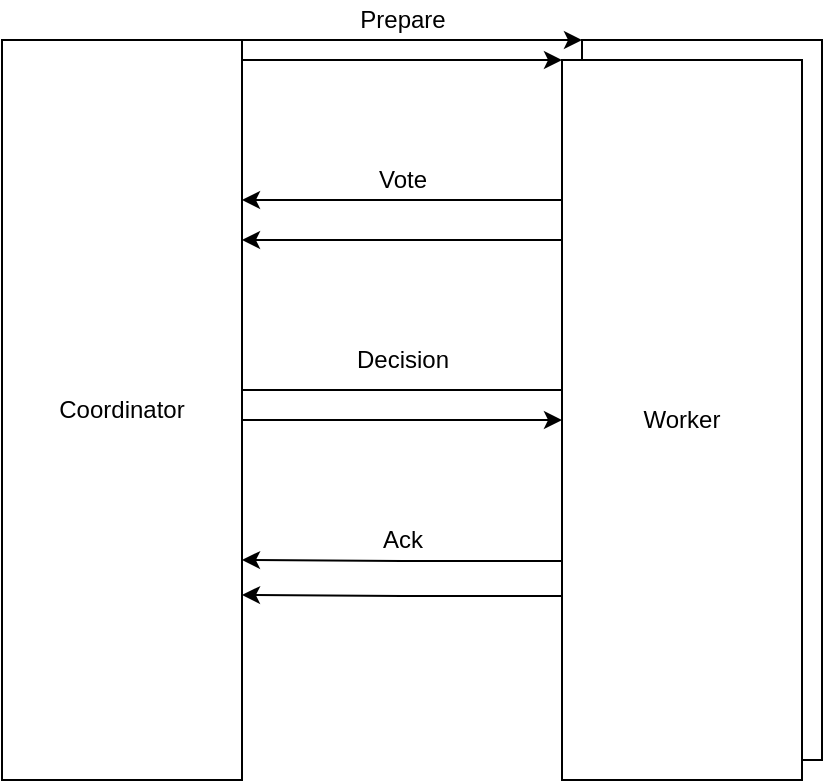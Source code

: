 <mxfile version="14.6.13" type="github">
  <diagram id="VtxqBn45QVyCYPJ42DAz" name="Page-1">
    <mxGraphModel dx="1095" dy="948" grid="1" gridSize="10" guides="1" tooltips="1" connect="1" arrows="1" fold="1" page="1" pageScale="1" pageWidth="827" pageHeight="1169" math="0" shadow="0">
      <root>
        <mxCell id="0" />
        <mxCell id="1" parent="0" />
        <mxCell id="zdSGInVf1k2tUkKo8DN2-6" style="edgeStyle=orthogonalEdgeStyle;rounded=0;orthogonalLoop=1;jettySize=auto;html=1;exitX=1;exitY=0;exitDx=0;exitDy=0;entryX=0;entryY=0;entryDx=0;entryDy=0;" edge="1" parent="1" source="zdSGInVf1k2tUkKo8DN2-1" target="zdSGInVf1k2tUkKo8DN2-2">
          <mxGeometry relative="1" as="geometry">
            <Array as="points">
              <mxPoint x="440" y="200" />
              <mxPoint x="440" y="200" />
            </Array>
          </mxGeometry>
        </mxCell>
        <mxCell id="zdSGInVf1k2tUkKo8DN2-10" style="edgeStyle=orthogonalEdgeStyle;rounded=0;orthogonalLoop=1;jettySize=auto;html=1;exitX=1;exitY=0.5;exitDx=0;exitDy=0;entryX=0;entryY=0.5;entryDx=0;entryDy=0;" edge="1" parent="1" source="zdSGInVf1k2tUkKo8DN2-1" target="zdSGInVf1k2tUkKo8DN2-2">
          <mxGeometry relative="1" as="geometry">
            <Array as="points">
              <mxPoint x="360" y="380" />
            </Array>
          </mxGeometry>
        </mxCell>
        <mxCell id="zdSGInVf1k2tUkKo8DN2-1" value="Coordinator" style="rounded=0;whiteSpace=wrap;html=1;" vertex="1" parent="1">
          <mxGeometry x="240" y="190" width="120" height="370" as="geometry" />
        </mxCell>
        <mxCell id="zdSGInVf1k2tUkKo8DN2-7" style="edgeStyle=orthogonalEdgeStyle;rounded=0;orthogonalLoop=1;jettySize=auto;html=1;exitX=0;exitY=0.25;exitDx=0;exitDy=0;" edge="1" parent="1" source="zdSGInVf1k2tUkKo8DN2-2">
          <mxGeometry relative="1" as="geometry">
            <mxPoint x="360" y="290" as="targetPoint" />
          </mxGeometry>
        </mxCell>
        <mxCell id="zdSGInVf1k2tUkKo8DN2-11" style="edgeStyle=orthogonalEdgeStyle;rounded=0;orthogonalLoop=1;jettySize=auto;html=1;exitX=0;exitY=0.75;exitDx=0;exitDy=0;entryX=1;entryY=0.75;entryDx=0;entryDy=0;" edge="1" parent="1" source="zdSGInVf1k2tUkKo8DN2-2" target="zdSGInVf1k2tUkKo8DN2-1">
          <mxGeometry relative="1" as="geometry">
            <Array as="points">
              <mxPoint x="520" y="468" />
              <mxPoint x="440" y="468" />
            </Array>
          </mxGeometry>
        </mxCell>
        <mxCell id="zdSGInVf1k2tUkKo8DN2-16" value="" style="endArrow=classic;html=1;entryX=0;entryY=0;entryDx=0;entryDy=0;exitX=1;exitY=0;exitDx=0;exitDy=0;" edge="1" parent="1" source="zdSGInVf1k2tUkKo8DN2-1" target="zdSGInVf1k2tUkKo8DN2-3">
          <mxGeometry width="50" height="50" relative="1" as="geometry">
            <mxPoint x="362" y="190" as="sourcePoint" />
            <mxPoint x="440" y="490" as="targetPoint" />
          </mxGeometry>
        </mxCell>
        <mxCell id="zdSGInVf1k2tUkKo8DN2-20" style="edgeStyle=orthogonalEdgeStyle;rounded=0;orthogonalLoop=1;jettySize=auto;html=1;exitX=1;exitY=0.5;exitDx=0;exitDy=0;entryX=0;entryY=0.5;entryDx=0;entryDy=0;" edge="1" parent="1" target="zdSGInVf1k2tUkKo8DN2-3">
          <mxGeometry relative="1" as="geometry">
            <mxPoint x="360" y="360" as="sourcePoint" />
            <mxPoint x="520" y="365" as="targetPoint" />
            <Array as="points">
              <mxPoint x="360" y="365" />
              <mxPoint x="530" y="365" />
            </Array>
          </mxGeometry>
        </mxCell>
        <mxCell id="zdSGInVf1k2tUkKo8DN2-21" style="edgeStyle=orthogonalEdgeStyle;rounded=0;orthogonalLoop=1;jettySize=auto;html=1;exitX=0;exitY=0.75;exitDx=0;exitDy=0;entryX=1;entryY=0.75;entryDx=0;entryDy=0;" edge="1" parent="1">
          <mxGeometry relative="1" as="geometry">
            <mxPoint x="520" y="452.5" as="sourcePoint" />
            <mxPoint x="360" y="450" as="targetPoint" />
            <Array as="points">
              <mxPoint x="520" y="450.5" />
              <mxPoint x="440" y="450.5" />
            </Array>
          </mxGeometry>
        </mxCell>
        <mxCell id="zdSGInVf1k2tUkKo8DN2-22" style="edgeStyle=orthogonalEdgeStyle;rounded=0;orthogonalLoop=1;jettySize=auto;html=1;exitX=0;exitY=0.25;exitDx=0;exitDy=0;" edge="1" parent="1">
          <mxGeometry relative="1" as="geometry">
            <mxPoint x="520" y="270" as="sourcePoint" />
            <mxPoint x="360" y="270" as="targetPoint" />
          </mxGeometry>
        </mxCell>
        <mxCell id="zdSGInVf1k2tUkKo8DN2-23" value="Prepare" style="text;html=1;align=center;verticalAlign=middle;resizable=0;points=[];autosize=1;strokeColor=none;" vertex="1" parent="1">
          <mxGeometry x="410" y="170" width="60" height="20" as="geometry" />
        </mxCell>
        <mxCell id="zdSGInVf1k2tUkKo8DN2-24" value="Vote" style="text;html=1;align=center;verticalAlign=middle;resizable=0;points=[];autosize=1;strokeColor=none;" vertex="1" parent="1">
          <mxGeometry x="420" y="250" width="40" height="20" as="geometry" />
        </mxCell>
        <mxCell id="zdSGInVf1k2tUkKo8DN2-25" value="Decision" style="text;html=1;align=center;verticalAlign=middle;resizable=0;points=[];autosize=1;strokeColor=none;" vertex="1" parent="1">
          <mxGeometry x="410" y="340" width="60" height="20" as="geometry" />
        </mxCell>
        <mxCell id="zdSGInVf1k2tUkKo8DN2-26" value="Ack" style="text;html=1;align=center;verticalAlign=middle;resizable=0;points=[];autosize=1;strokeColor=none;" vertex="1" parent="1">
          <mxGeometry x="420" y="430" width="40" height="20" as="geometry" />
        </mxCell>
        <mxCell id="zdSGInVf1k2tUkKo8DN2-3" value="Worker" style="rounded=0;whiteSpace=wrap;html=1;" vertex="1" parent="1">
          <mxGeometry x="530" y="190" width="120" height="360" as="geometry" />
        </mxCell>
        <mxCell id="zdSGInVf1k2tUkKo8DN2-2" value="Worker" style="rounded=0;whiteSpace=wrap;html=1;" vertex="1" parent="1">
          <mxGeometry x="520" y="200" width="120" height="360" as="geometry" />
        </mxCell>
      </root>
    </mxGraphModel>
  </diagram>
</mxfile>
